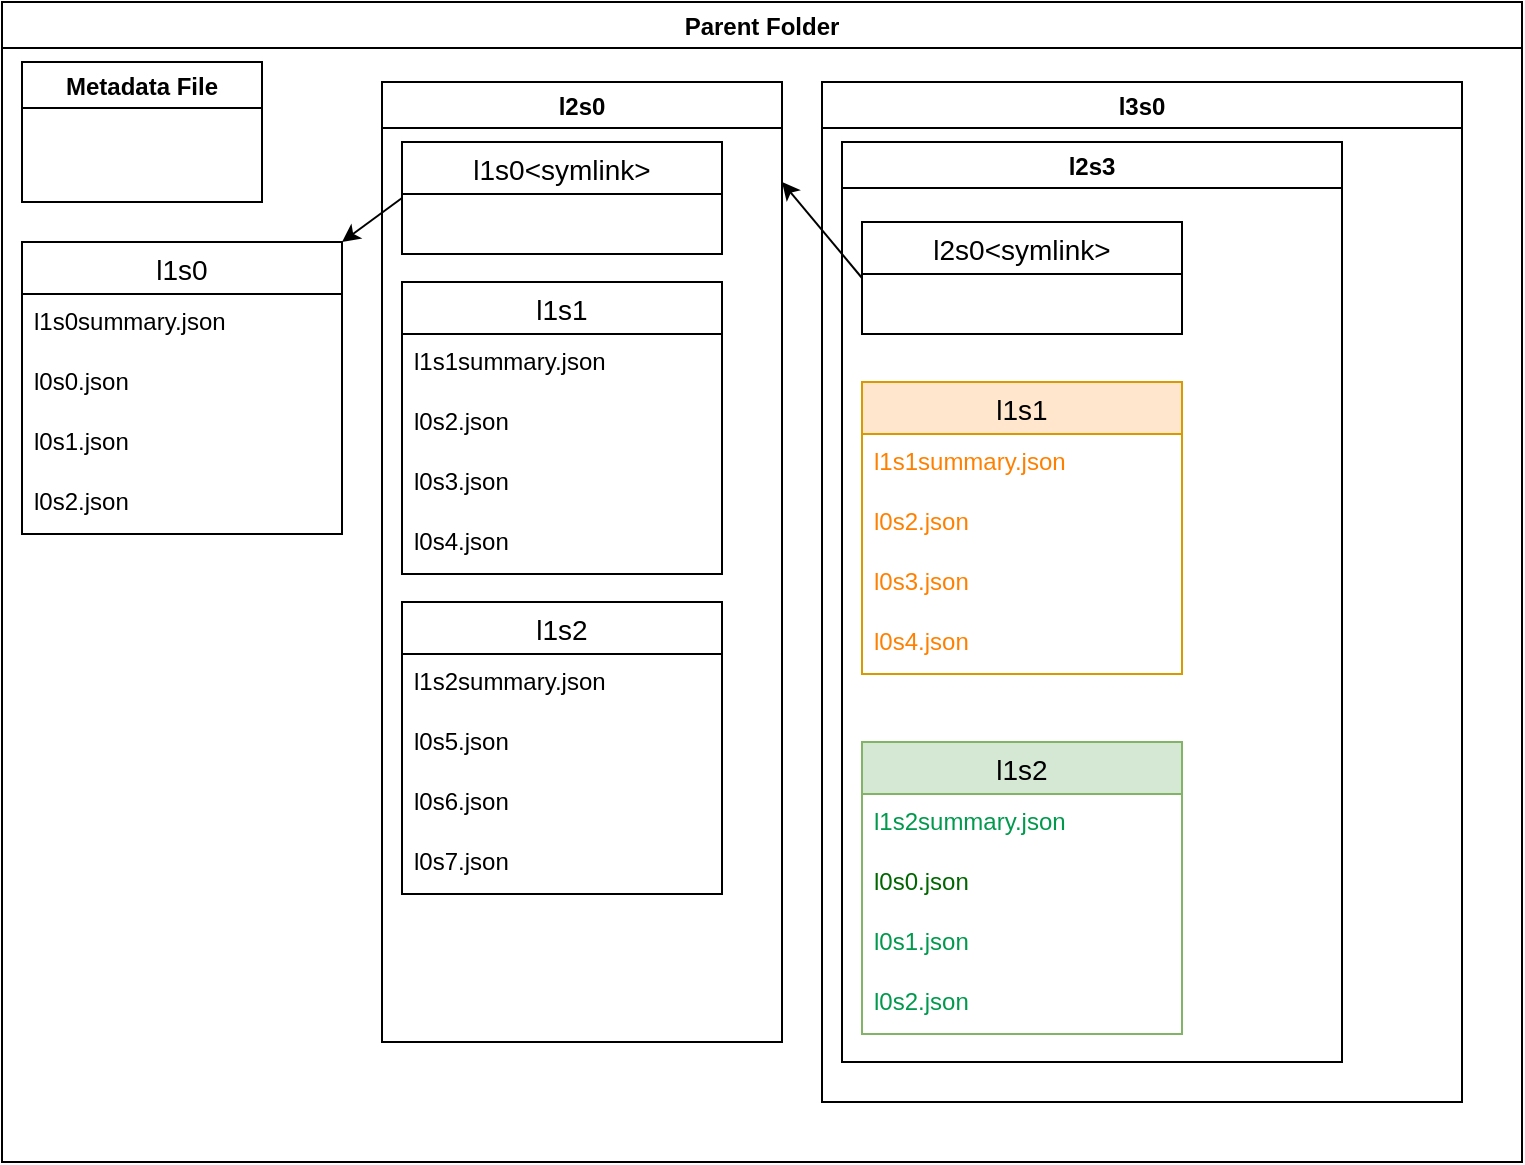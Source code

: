 <mxfile version="24.7.17">
  <diagram id="R2lEEEUBdFMjLlhIrx00" name="Page-1">
    <mxGraphModel dx="784" dy="770" grid="1" gridSize="10" guides="1" tooltips="1" connect="1" arrows="1" fold="1" page="1" pageScale="1" pageWidth="850" pageHeight="1100" math="0" shadow="0" extFonts="Permanent Marker^https://fonts.googleapis.com/css?family=Permanent+Marker">
      <root>
        <mxCell id="0" />
        <mxCell id="1" parent="0" />
        <mxCell id="LrgFrGgnKRn9gnrKyvN1-1" value="Parent Folder" style="swimlane;" parent="1" vertex="1">
          <mxGeometry x="30" y="30" width="760" height="580" as="geometry" />
        </mxCell>
        <mxCell id="LrgFrGgnKRn9gnrKyvN1-2" value="Metadata File" style="swimlane;" parent="LrgFrGgnKRn9gnrKyvN1-1" vertex="1">
          <mxGeometry x="10" y="30" width="120" height="70" as="geometry" />
        </mxCell>
        <mxCell id="LrgFrGgnKRn9gnrKyvN1-5" value="l1s0" style="swimlane;fontStyle=0;childLayout=stackLayout;horizontal=1;startSize=26;horizontalStack=0;resizeParent=1;resizeParentMax=0;resizeLast=0;collapsible=1;marginBottom=0;align=center;fontSize=14;" parent="LrgFrGgnKRn9gnrKyvN1-1" vertex="1">
          <mxGeometry x="10" y="120" width="160" height="146" as="geometry" />
        </mxCell>
        <mxCell id="LrgFrGgnKRn9gnrKyvN1-6" value="l1s0summary.json" style="text;strokeColor=none;fillColor=none;spacingLeft=4;spacingRight=4;overflow=hidden;rotatable=0;points=[[0,0.5],[1,0.5]];portConstraint=eastwest;fontSize=12;whiteSpace=wrap;html=1;" parent="LrgFrGgnKRn9gnrKyvN1-5" vertex="1">
          <mxGeometry y="26" width="160" height="30" as="geometry" />
        </mxCell>
        <mxCell id="LrgFrGgnKRn9gnrKyvN1-7" value="l0s0.json" style="text;strokeColor=none;fillColor=none;spacingLeft=4;spacingRight=4;overflow=hidden;rotatable=0;points=[[0,0.5],[1,0.5]];portConstraint=eastwest;fontSize=12;whiteSpace=wrap;html=1;" parent="LrgFrGgnKRn9gnrKyvN1-5" vertex="1">
          <mxGeometry y="56" width="160" height="30" as="geometry" />
        </mxCell>
        <mxCell id="LrgFrGgnKRn9gnrKyvN1-8" value="l0s1.json" style="text;strokeColor=none;fillColor=none;spacingLeft=4;spacingRight=4;overflow=hidden;rotatable=0;points=[[0,0.5],[1,0.5]];portConstraint=eastwest;fontSize=12;whiteSpace=wrap;html=1;" parent="LrgFrGgnKRn9gnrKyvN1-5" vertex="1">
          <mxGeometry y="86" width="160" height="30" as="geometry" />
        </mxCell>
        <mxCell id="QEZ_RuPX-nVI-A6pmcZZ-2" value="l0s2.json" style="text;strokeColor=none;fillColor=none;spacingLeft=4;spacingRight=4;overflow=hidden;rotatable=0;points=[[0,0.5],[1,0.5]];portConstraint=eastwest;fontSize=12;whiteSpace=wrap;html=1;" vertex="1" parent="LrgFrGgnKRn9gnrKyvN1-5">
          <mxGeometry y="116" width="160" height="30" as="geometry" />
        </mxCell>
        <mxCell id="LrgFrGgnKRn9gnrKyvN1-13" value="l2s0" style="swimlane;" parent="LrgFrGgnKRn9gnrKyvN1-1" vertex="1">
          <mxGeometry x="190" y="40" width="200" height="480" as="geometry" />
        </mxCell>
        <mxCell id="LrgFrGgnKRn9gnrKyvN1-14" value="l1s1" style="swimlane;fontStyle=0;childLayout=stackLayout;horizontal=1;startSize=26;horizontalStack=0;resizeParent=1;resizeParentMax=0;resizeLast=0;collapsible=1;marginBottom=0;align=center;fontSize=14;" parent="LrgFrGgnKRn9gnrKyvN1-13" vertex="1">
          <mxGeometry x="10" y="100" width="160" height="146" as="geometry" />
        </mxCell>
        <mxCell id="LrgFrGgnKRn9gnrKyvN1-15" value="l1s1summary&lt;span style=&quot;background-color: initial;&quot;&gt;.json&lt;/span&gt;" style="text;strokeColor=none;fillColor=none;spacingLeft=4;spacingRight=4;overflow=hidden;rotatable=0;points=[[0,0.5],[1,0.5]];portConstraint=eastwest;fontSize=12;whiteSpace=wrap;html=1;" parent="LrgFrGgnKRn9gnrKyvN1-14" vertex="1">
          <mxGeometry y="26" width="160" height="30" as="geometry" />
        </mxCell>
        <mxCell id="LrgFrGgnKRn9gnrKyvN1-16" value="l0s2.json" style="text;strokeColor=none;fillColor=none;spacingLeft=4;spacingRight=4;overflow=hidden;rotatable=0;points=[[0,0.5],[1,0.5]];portConstraint=eastwest;fontSize=12;whiteSpace=wrap;html=1;" parent="LrgFrGgnKRn9gnrKyvN1-14" vertex="1">
          <mxGeometry y="56" width="160" height="30" as="geometry" />
        </mxCell>
        <mxCell id="LrgFrGgnKRn9gnrKyvN1-17" value="l0s3.json" style="text;strokeColor=none;fillColor=none;spacingLeft=4;spacingRight=4;overflow=hidden;rotatable=0;points=[[0,0.5],[1,0.5]];portConstraint=eastwest;fontSize=12;whiteSpace=wrap;html=1;" parent="LrgFrGgnKRn9gnrKyvN1-14" vertex="1">
          <mxGeometry y="86" width="160" height="30" as="geometry" />
        </mxCell>
        <mxCell id="QEZ_RuPX-nVI-A6pmcZZ-3" value="l0s4.json" style="text;strokeColor=none;fillColor=none;spacingLeft=4;spacingRight=4;overflow=hidden;rotatable=0;points=[[0,0.5],[1,0.5]];portConstraint=eastwest;fontSize=12;whiteSpace=wrap;html=1;" vertex="1" parent="LrgFrGgnKRn9gnrKyvN1-14">
          <mxGeometry y="116" width="160" height="30" as="geometry" />
        </mxCell>
        <mxCell id="LrgFrGgnKRn9gnrKyvN1-19" value="l1s2" style="swimlane;fontStyle=0;childLayout=stackLayout;horizontal=1;startSize=26;horizontalStack=0;resizeParent=1;resizeParentMax=0;resizeLast=0;collapsible=1;marginBottom=0;align=center;fontSize=14;" parent="LrgFrGgnKRn9gnrKyvN1-13" vertex="1">
          <mxGeometry x="10" y="260" width="160" height="146" as="geometry" />
        </mxCell>
        <mxCell id="LrgFrGgnKRn9gnrKyvN1-20" value="l1s2summary.json" style="text;strokeColor=none;fillColor=none;spacingLeft=4;spacingRight=4;overflow=hidden;rotatable=0;points=[[0,0.5],[1,0.5]];portConstraint=eastwest;fontSize=12;whiteSpace=wrap;html=1;" parent="LrgFrGgnKRn9gnrKyvN1-19" vertex="1">
          <mxGeometry y="26" width="160" height="30" as="geometry" />
        </mxCell>
        <mxCell id="LrgFrGgnKRn9gnrKyvN1-21" value="l0s5.json" style="text;strokeColor=none;fillColor=none;spacingLeft=4;spacingRight=4;overflow=hidden;rotatable=0;points=[[0,0.5],[1,0.5]];portConstraint=eastwest;fontSize=12;whiteSpace=wrap;html=1;" parent="LrgFrGgnKRn9gnrKyvN1-19" vertex="1">
          <mxGeometry y="56" width="160" height="30" as="geometry" />
        </mxCell>
        <mxCell id="LrgFrGgnKRn9gnrKyvN1-22" value="l0s6.json" style="text;strokeColor=none;fillColor=none;spacingLeft=4;spacingRight=4;overflow=hidden;rotatable=0;points=[[0,0.5],[1,0.5]];portConstraint=eastwest;fontSize=12;whiteSpace=wrap;html=1;" parent="LrgFrGgnKRn9gnrKyvN1-19" vertex="1">
          <mxGeometry y="86" width="160" height="30" as="geometry" />
        </mxCell>
        <mxCell id="QEZ_RuPX-nVI-A6pmcZZ-4" value="l0s7.json" style="text;strokeColor=none;fillColor=none;spacingLeft=4;spacingRight=4;overflow=hidden;rotatable=0;points=[[0,0.5],[1,0.5]];portConstraint=eastwest;fontSize=12;whiteSpace=wrap;html=1;" vertex="1" parent="LrgFrGgnKRn9gnrKyvN1-19">
          <mxGeometry y="116" width="160" height="30" as="geometry" />
        </mxCell>
        <mxCell id="QEZ_RuPX-nVI-A6pmcZZ-5" value="l1s0&lt;symlink&gt;" style="swimlane;fontStyle=0;childLayout=stackLayout;horizontal=1;startSize=26;horizontalStack=0;resizeParent=1;resizeParentMax=0;resizeLast=0;collapsible=1;marginBottom=0;align=center;fontSize=14;" vertex="1" parent="LrgFrGgnKRn9gnrKyvN1-13">
          <mxGeometry x="10" y="30" width="160" height="56" as="geometry" />
        </mxCell>
        <mxCell id="LrgFrGgnKRn9gnrKyvN1-23" value="l3s0" style="swimlane;" parent="LrgFrGgnKRn9gnrKyvN1-1" vertex="1">
          <mxGeometry x="410" y="40" width="320" height="510" as="geometry" />
        </mxCell>
        <mxCell id="LrgFrGgnKRn9gnrKyvN1-32" value="l2s3" style="swimlane;" parent="LrgFrGgnKRn9gnrKyvN1-23" vertex="1">
          <mxGeometry x="10" y="30" width="250" height="460" as="geometry" />
        </mxCell>
        <mxCell id="LrgFrGgnKRn9gnrKyvN1-33" value="l1s1" style="swimlane;fontStyle=0;childLayout=stackLayout;horizontal=1;startSize=26;horizontalStack=0;resizeParent=1;resizeParentMax=0;resizeLast=0;collapsible=1;marginBottom=0;align=center;fontSize=14;fillColor=#ffe6cc;strokeColor=#d79b00;" parent="LrgFrGgnKRn9gnrKyvN1-32" vertex="1">
          <mxGeometry x="10" y="120" width="160" height="146" as="geometry" />
        </mxCell>
        <mxCell id="LrgFrGgnKRn9gnrKyvN1-34" value="l1s1summary.json" style="text;strokeColor=none;fillColor=none;spacingLeft=4;spacingRight=4;overflow=hidden;rotatable=0;points=[[0,0.5],[1,0.5]];portConstraint=eastwest;fontSize=12;whiteSpace=wrap;html=1;fontColor=#FF8000;" parent="LrgFrGgnKRn9gnrKyvN1-33" vertex="1">
          <mxGeometry y="26" width="160" height="30" as="geometry" />
        </mxCell>
        <mxCell id="LrgFrGgnKRn9gnrKyvN1-35" value="l0s2.json" style="text;strokeColor=none;fillColor=none;spacingLeft=4;spacingRight=4;overflow=hidden;rotatable=0;points=[[0,0.5],[1,0.5]];portConstraint=eastwest;fontSize=12;whiteSpace=wrap;html=1;fontColor=#FF8000;" parent="LrgFrGgnKRn9gnrKyvN1-33" vertex="1">
          <mxGeometry y="56" width="160" height="30" as="geometry" />
        </mxCell>
        <mxCell id="LrgFrGgnKRn9gnrKyvN1-36" value="l0s3.json" style="text;strokeColor=none;fillColor=none;spacingLeft=4;spacingRight=4;overflow=hidden;rotatable=0;points=[[0,0.5],[1,0.5]];portConstraint=eastwest;fontSize=12;whiteSpace=wrap;html=1;fontColor=#FF8000;" parent="LrgFrGgnKRn9gnrKyvN1-33" vertex="1">
          <mxGeometry y="86" width="160" height="30" as="geometry" />
        </mxCell>
        <mxCell id="QEZ_RuPX-nVI-A6pmcZZ-12" value="l0s4.json" style="text;strokeColor=none;fillColor=none;spacingLeft=4;spacingRight=4;overflow=hidden;rotatable=0;points=[[0,0.5],[1,0.5]];portConstraint=eastwest;fontSize=12;whiteSpace=wrap;html=1;fontColor=#FF8000;" vertex="1" parent="LrgFrGgnKRn9gnrKyvN1-33">
          <mxGeometry y="116" width="160" height="30" as="geometry" />
        </mxCell>
        <mxCell id="LrgFrGgnKRn9gnrKyvN1-37" value="l1s2" style="swimlane;fontStyle=0;childLayout=stackLayout;horizontal=1;startSize=26;horizontalStack=0;resizeParent=1;resizeParentMax=0;resizeLast=0;collapsible=1;marginBottom=0;align=center;fontSize=14;fillColor=#d5e8d4;strokeColor=#82b366;" parent="LrgFrGgnKRn9gnrKyvN1-32" vertex="1">
          <mxGeometry x="10" y="300" width="160" height="146" as="geometry" />
        </mxCell>
        <mxCell id="LrgFrGgnKRn9gnrKyvN1-38" value="l1s2summary.json" style="text;strokeColor=none;fillColor=none;spacingLeft=4;spacingRight=4;overflow=hidden;rotatable=0;points=[[0,0.5],[1,0.5]];portConstraint=eastwest;fontSize=12;whiteSpace=wrap;html=1;fontColor=#00994D;" parent="LrgFrGgnKRn9gnrKyvN1-37" vertex="1">
          <mxGeometry y="26" width="160" height="30" as="geometry" />
        </mxCell>
        <mxCell id="LrgFrGgnKRn9gnrKyvN1-39" value="l0s0.json" style="text;strokeColor=none;fillColor=none;spacingLeft=4;spacingRight=4;overflow=hidden;rotatable=0;points=[[0,0.5],[1,0.5]];portConstraint=eastwest;fontSize=12;whiteSpace=wrap;html=1;fontColor=#006600;" parent="LrgFrGgnKRn9gnrKyvN1-37" vertex="1">
          <mxGeometry y="56" width="160" height="30" as="geometry" />
        </mxCell>
        <mxCell id="LrgFrGgnKRn9gnrKyvN1-40" value="l0s1.json" style="text;strokeColor=none;fillColor=none;spacingLeft=4;spacingRight=4;overflow=hidden;rotatable=0;points=[[0,0.5],[1,0.5]];portConstraint=eastwest;fontSize=12;whiteSpace=wrap;html=1;fontColor=#00994D;" parent="LrgFrGgnKRn9gnrKyvN1-37" vertex="1">
          <mxGeometry y="86" width="160" height="30" as="geometry" />
        </mxCell>
        <mxCell id="QEZ_RuPX-nVI-A6pmcZZ-11" value="l0s2.json" style="text;strokeColor=none;fillColor=none;spacingLeft=4;spacingRight=4;overflow=hidden;rotatable=0;points=[[0,0.5],[1,0.5]];portConstraint=eastwest;fontSize=12;whiteSpace=wrap;html=1;fontColor=#00994D;" vertex="1" parent="LrgFrGgnKRn9gnrKyvN1-37">
          <mxGeometry y="116" width="160" height="30" as="geometry" />
        </mxCell>
        <mxCell id="QEZ_RuPX-nVI-A6pmcZZ-14" value="l2s0&lt;symlink&gt;" style="swimlane;fontStyle=0;childLayout=stackLayout;horizontal=1;startSize=26;horizontalStack=0;resizeParent=1;resizeParentMax=0;resizeLast=0;collapsible=1;marginBottom=0;align=center;fontSize=14;" vertex="1" parent="LrgFrGgnKRn9gnrKyvN1-32">
          <mxGeometry x="10" y="40" width="160" height="56" as="geometry" />
        </mxCell>
        <mxCell id="QEZ_RuPX-nVI-A6pmcZZ-10" value="" style="endArrow=classic;html=1;rounded=0;entryX=1;entryY=0;entryDx=0;entryDy=0;exitX=0;exitY=0.5;exitDx=0;exitDy=0;" edge="1" parent="LrgFrGgnKRn9gnrKyvN1-1" source="QEZ_RuPX-nVI-A6pmcZZ-5" target="LrgFrGgnKRn9gnrKyvN1-5">
          <mxGeometry width="50" height="50" relative="1" as="geometry">
            <mxPoint x="350" y="390" as="sourcePoint" />
            <mxPoint x="400" y="340" as="targetPoint" />
          </mxGeometry>
        </mxCell>
        <mxCell id="QEZ_RuPX-nVI-A6pmcZZ-15" value="" style="endArrow=classic;html=1;rounded=0;exitX=0;exitY=0.5;exitDx=0;exitDy=0;" edge="1" parent="1" source="QEZ_RuPX-nVI-A6pmcZZ-14">
          <mxGeometry width="50" height="50" relative="1" as="geometry">
            <mxPoint x="380" y="420" as="sourcePoint" />
            <mxPoint x="420" y="120" as="targetPoint" />
          </mxGeometry>
        </mxCell>
      </root>
    </mxGraphModel>
  </diagram>
</mxfile>
